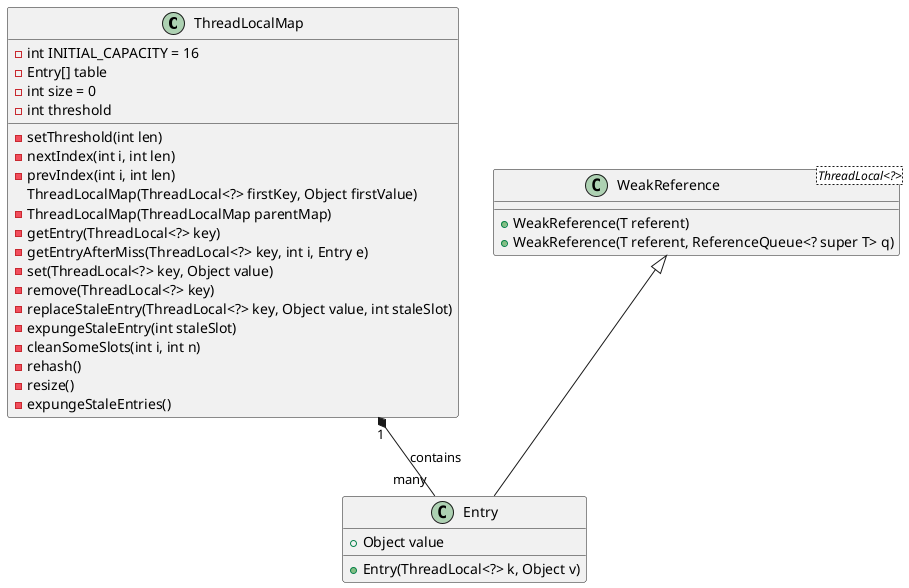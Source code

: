 @startuml

class ThreadLocalMap {
    - int INITIAL_CAPACITY = 16
    - Entry[] table
    - int size = 0
    - int threshold
    - setThreshold(int len)
    - nextIndex(int i, int len)
    - prevIndex(int i, int len)
     ThreadLocalMap(ThreadLocal<?> firstKey, Object firstValue)
    - ThreadLocalMap(ThreadLocalMap parentMap)
    - getEntry(ThreadLocal<?> key)
    - getEntryAfterMiss(ThreadLocal<?> key, int i, Entry e)
    - set(ThreadLocal<?> key, Object value)
    - remove(ThreadLocal<?> key)
    - replaceStaleEntry(ThreadLocal<?> key, Object value, int staleSlot)
    - expungeStaleEntry(int staleSlot)
    - cleanSomeSlots(int i, int n)
    - rehash()
    - resize()
    - expungeStaleEntries()
}

class Entry {
    + Object value
    + Entry(ThreadLocal<?> k, Object v)
}

class WeakReference<ThreadLocal<?>>{
    + WeakReference(T referent)
    + WeakReference(T referent, ReferenceQueue<? super T> q)
}

WeakReference <|-- Entry
ThreadLocalMap "1" *-- "many" Entry : contains
@enduml